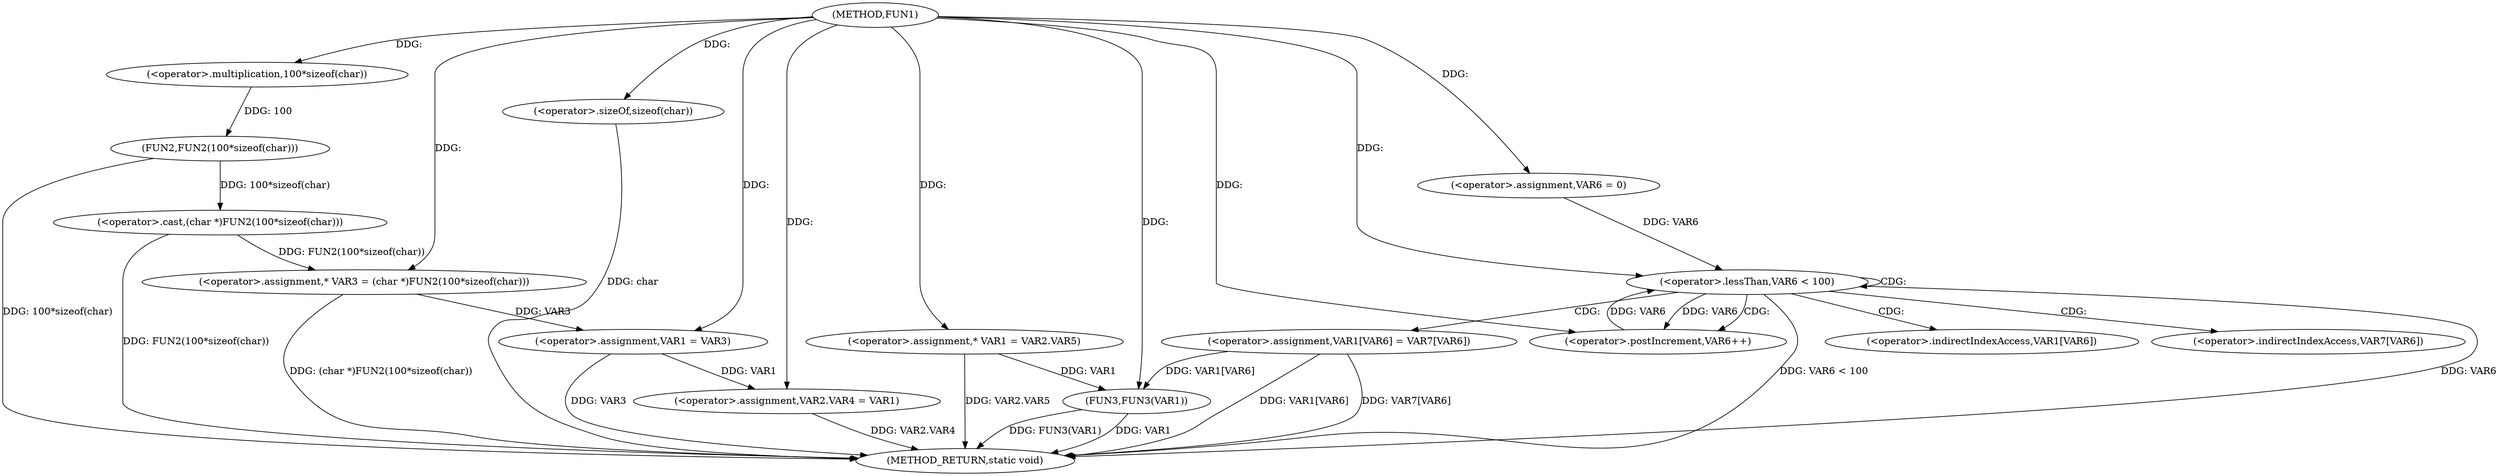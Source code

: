 digraph FUN1 {  
"1000100" [label = "(METHOD,FUN1)" ]
"1000151" [label = "(METHOD_RETURN,static void)" ]
"1000105" [label = "(<operator>.assignment,* VAR3 = (char *)FUN2(100*sizeof(char)))" ]
"1000107" [label = "(<operator>.cast,(char *)FUN2(100*sizeof(char)))" ]
"1000109" [label = "(FUN2,FUN2(100*sizeof(char)))" ]
"1000110" [label = "(<operator>.multiplication,100*sizeof(char))" ]
"1000112" [label = "(<operator>.sizeOf,sizeof(char))" ]
"1000114" [label = "(<operator>.assignment,VAR1 = VAR3)" ]
"1000117" [label = "(<operator>.assignment,VAR2.VAR4 = VAR1)" ]
"1000124" [label = "(<operator>.assignment,* VAR1 = VAR2.VAR5)" ]
"1000133" [label = "(<operator>.assignment,VAR6 = 0)" ]
"1000136" [label = "(<operator>.lessThan,VAR6 < 100)" ]
"1000139" [label = "(<operator>.postIncrement,VAR6++)" ]
"1000142" [label = "(<operator>.assignment,VAR1[VAR6] = VAR7[VAR6])" ]
"1000149" [label = "(FUN3,FUN3(VAR1))" ]
"1000143" [label = "(<operator>.indirectIndexAccess,VAR1[VAR6])" ]
"1000146" [label = "(<operator>.indirectIndexAccess,VAR7[VAR6])" ]
  "1000124" -> "1000151"  [ label = "DDG: VAR2.VAR5"] 
  "1000105" -> "1000151"  [ label = "DDG: (char *)FUN2(100*sizeof(char))"] 
  "1000149" -> "1000151"  [ label = "DDG: FUN3(VAR1)"] 
  "1000117" -> "1000151"  [ label = "DDG: VAR2.VAR4"] 
  "1000149" -> "1000151"  [ label = "DDG: VAR1"] 
  "1000142" -> "1000151"  [ label = "DDG: VAR7[VAR6]"] 
  "1000114" -> "1000151"  [ label = "DDG: VAR3"] 
  "1000112" -> "1000151"  [ label = "DDG: char"] 
  "1000109" -> "1000151"  [ label = "DDG: 100*sizeof(char)"] 
  "1000142" -> "1000151"  [ label = "DDG: VAR1[VAR6]"] 
  "1000136" -> "1000151"  [ label = "DDG: VAR6 < 100"] 
  "1000136" -> "1000151"  [ label = "DDG: VAR6"] 
  "1000107" -> "1000151"  [ label = "DDG: FUN2(100*sizeof(char))"] 
  "1000107" -> "1000105"  [ label = "DDG: FUN2(100*sizeof(char))"] 
  "1000100" -> "1000105"  [ label = "DDG: "] 
  "1000109" -> "1000107"  [ label = "DDG: 100*sizeof(char)"] 
  "1000110" -> "1000109"  [ label = "DDG: 100"] 
  "1000100" -> "1000110"  [ label = "DDG: "] 
  "1000100" -> "1000112"  [ label = "DDG: "] 
  "1000105" -> "1000114"  [ label = "DDG: VAR3"] 
  "1000100" -> "1000114"  [ label = "DDG: "] 
  "1000114" -> "1000117"  [ label = "DDG: VAR1"] 
  "1000100" -> "1000117"  [ label = "DDG: "] 
  "1000100" -> "1000124"  [ label = "DDG: "] 
  "1000100" -> "1000133"  [ label = "DDG: "] 
  "1000139" -> "1000136"  [ label = "DDG: VAR6"] 
  "1000133" -> "1000136"  [ label = "DDG: VAR6"] 
  "1000100" -> "1000136"  [ label = "DDG: "] 
  "1000136" -> "1000139"  [ label = "DDG: VAR6"] 
  "1000100" -> "1000139"  [ label = "DDG: "] 
  "1000124" -> "1000149"  [ label = "DDG: VAR1"] 
  "1000142" -> "1000149"  [ label = "DDG: VAR1[VAR6]"] 
  "1000100" -> "1000149"  [ label = "DDG: "] 
  "1000136" -> "1000142"  [ label = "CDG: "] 
  "1000136" -> "1000139"  [ label = "CDG: "] 
  "1000136" -> "1000146"  [ label = "CDG: "] 
  "1000136" -> "1000143"  [ label = "CDG: "] 
  "1000136" -> "1000136"  [ label = "CDG: "] 
}

